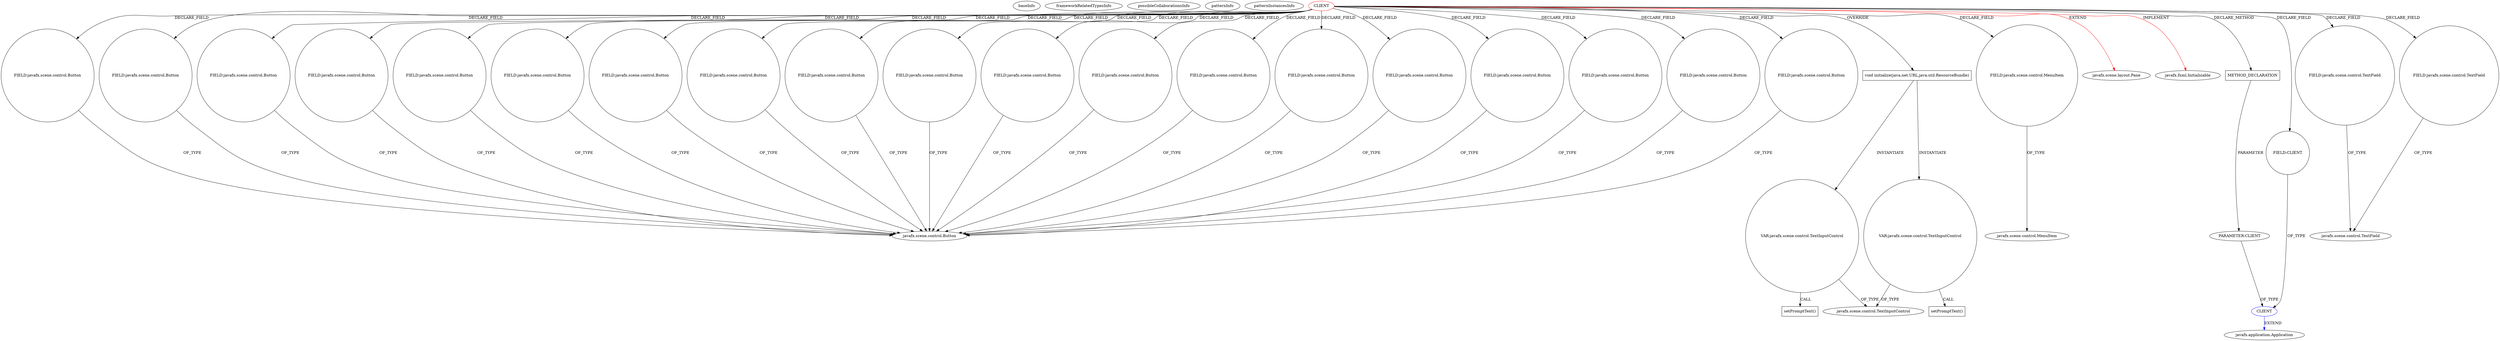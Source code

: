 digraph {
baseInfo[graphId=290,category="pattern",isAnonymous=false,possibleRelation=true]
frameworkRelatedTypesInfo[0="javafx.fxml.Initializable",1="javafx.scene.layout.Pane"]
possibleCollaborationsInfo[0="290~FIELD_TYPE_DECLARATION-PARAMETER_TYPE_DECLARATION-CLIENT_METHOD_DECLARATION-~javafx.fxml.Initializable javafx.scene.layout.Pane ~javafx.application.Application ~false~false"]
patternInfo[frequency=2.0,patternRootClient=0]
patternInstancesInfo[0="weltensturm-milca~/weltensturm-milca/milca-master/src/milca/GUI.java~GUI~4747",1="weltensturm-milca~/weltensturm-milca/milca-master/src/milca/GUIController.java~GUIController~4745"]
3[label="FIELD:CLIENT",vertexType="FIELD_DECLARATION",isFrameworkType=false,shape=circle]
0[label="CLIENT",vertexType="ROOT_CLIENT_CLASS_DECLARATION",isFrameworkType=false,color=red]
48[label="FIELD:javafx.scene.control.Button",vertexType="FIELD_DECLARATION",isFrameworkType=false,shape=circle]
22[label="FIELD:javafx.scene.control.Button",vertexType="FIELD_DECLARATION",isFrameworkType=false,shape=circle]
28[label="FIELD:javafx.scene.control.Button",vertexType="FIELD_DECLARATION",isFrameworkType=false,shape=circle]
44[label="FIELD:javafx.scene.control.Button",vertexType="FIELD_DECLARATION",isFrameworkType=false,shape=circle]
18[label="FIELD:javafx.scene.control.Button",vertexType="FIELD_DECLARATION",isFrameworkType=false,shape=circle]
30[label="FIELD:javafx.scene.control.Button",vertexType="FIELD_DECLARATION",isFrameworkType=false,shape=circle]
38[label="FIELD:javafx.scene.control.Button",vertexType="FIELD_DECLARATION",isFrameworkType=false,shape=circle]
24[label="FIELD:javafx.scene.control.Button",vertexType="FIELD_DECLARATION",isFrameworkType=false,shape=circle]
40[label="FIELD:javafx.scene.control.Button",vertexType="FIELD_DECLARATION",isFrameworkType=false,shape=circle]
46[label="FIELD:javafx.scene.control.Button",vertexType="FIELD_DECLARATION",isFrameworkType=false,shape=circle]
36[label="FIELD:javafx.scene.control.Button",vertexType="FIELD_DECLARATION",isFrameworkType=false,shape=circle]
20[label="FIELD:javafx.scene.control.Button",vertexType="FIELD_DECLARATION",isFrameworkType=false,shape=circle]
10[label="FIELD:javafx.scene.control.Button",vertexType="FIELD_DECLARATION",isFrameworkType=false,shape=circle]
14[label="FIELD:javafx.scene.control.Button",vertexType="FIELD_DECLARATION",isFrameworkType=false,shape=circle]
26[label="FIELD:javafx.scene.control.Button",vertexType="FIELD_DECLARATION",isFrameworkType=false,shape=circle]
6[label="FIELD:javafx.scene.control.Button",vertexType="FIELD_DECLARATION",isFrameworkType=false,shape=circle]
32[label="FIELD:javafx.scene.control.Button",vertexType="FIELD_DECLARATION",isFrameworkType=false,shape=circle]
52[label="FIELD:javafx.scene.control.Button",vertexType="FIELD_DECLARATION",isFrameworkType=false,shape=circle]
42[label="FIELD:javafx.scene.control.Button",vertexType="FIELD_DECLARATION",isFrameworkType=false,shape=circle]
64[label="FIELD:javafx.scene.control.MenuItem",vertexType="FIELD_DECLARATION",isFrameworkType=false,shape=circle]
1[label="javafx.scene.layout.Pane",vertexType="FRAMEWORK_CLASS_TYPE",isFrameworkType=false]
2[label="javafx.fxml.Initializable",vertexType="FRAMEWORK_INTERFACE_TYPE",isFrameworkType=false]
61[label="javafx.scene.control.MenuItem",vertexType="FRAMEWORK_CLASS_TYPE",isFrameworkType=false]
72[label="void initialize(java.net.URL,java.util.ResourceBundle)",vertexType="OVERRIDING_METHOD_DECLARATION",isFrameworkType=false,shape=box]
79[label="VAR:javafx.scene.control.TextInputControl",vertexType="VARIABLE_EXPRESION",isFrameworkType=false,shape=circle]
73[label="VAR:javafx.scene.control.TextInputControl",vertexType="VARIABLE_EXPRESION",isFrameworkType=false,shape=circle]
82[label="METHOD_DECLARATION",vertexType="CLIENT_METHOD_DECLARATION",isFrameworkType=false,shape=box]
83[label="PARAMETER:CLIENT",vertexType="PARAMETER_DECLARATION",isFrameworkType=false]
7[label="javafx.scene.control.Button",vertexType="FRAMEWORK_CLASS_TYPE",isFrameworkType=false]
75[label="javafx.scene.control.TextInputControl",vertexType="FRAMEWORK_CLASS_TYPE",isFrameworkType=false]
74[label="setPromptText()",vertexType="INSIDE_CALL",isFrameworkType=false,shape=box]
80[label="setPromptText()",vertexType="INSIDE_CALL",isFrameworkType=false,shape=box]
58[label="FIELD:javafx.scene.control.TextField",vertexType="FIELD_DECLARATION",isFrameworkType=false,shape=circle]
55[label="javafx.scene.control.TextField",vertexType="FRAMEWORK_CLASS_TYPE",isFrameworkType=false]
54[label="FIELD:javafx.scene.control.TextField",vertexType="FIELD_DECLARATION",isFrameworkType=false,shape=circle]
4[label="CLIENT",vertexType="REFERENCE_CLIENT_CLASS_DECLARATION",isFrameworkType=false,color=blue]
5[label="javafx.application.Application",vertexType="FRAMEWORK_CLASS_TYPE",isFrameworkType=false]
0->64[label="DECLARE_FIELD"]
48->7[label="OF_TYPE"]
0->14[label="DECLARE_FIELD"]
0->54[label="DECLARE_FIELD"]
22->7[label="OF_TYPE"]
58->55[label="OF_TYPE"]
79->75[label="OF_TYPE"]
0->22[label="DECLARE_FIELD"]
0->82[label="DECLARE_METHOD"]
83->4[label="OF_TYPE"]
0->42[label="DECLARE_FIELD"]
0->32[label="DECLARE_FIELD"]
38->7[label="OF_TYPE"]
20->7[label="OF_TYPE"]
52->7[label="OF_TYPE"]
72->79[label="INSTANTIATE"]
0->38[label="DECLARE_FIELD"]
0->72[label="OVERRIDE"]
46->7[label="OF_TYPE"]
6->7[label="OF_TYPE"]
0->18[label="DECLARE_FIELD"]
0->3[label="DECLARE_FIELD"]
32->7[label="OF_TYPE"]
14->7[label="OF_TYPE"]
72->73[label="INSTANTIATE"]
0->6[label="DECLARE_FIELD"]
64->61[label="OF_TYPE"]
4->5[label="EXTEND",color=blue]
42->7[label="OF_TYPE"]
79->80[label="CALL"]
0->40[label="DECLARE_FIELD"]
30->7[label="OF_TYPE"]
36->7[label="OF_TYPE"]
0->46[label="DECLARE_FIELD"]
0->58[label="DECLARE_FIELD"]
0->36[label="DECLARE_FIELD"]
0->44[label="DECLARE_FIELD"]
0->26[label="DECLARE_FIELD"]
54->55[label="OF_TYPE"]
0->10[label="DECLARE_FIELD"]
44->7[label="OF_TYPE"]
73->75[label="OF_TYPE"]
0->48[label="DECLARE_FIELD"]
0->28[label="DECLARE_FIELD"]
26->7[label="OF_TYPE"]
0->20[label="DECLARE_FIELD"]
0->30[label="DECLARE_FIELD"]
18->7[label="OF_TYPE"]
0->24[label="DECLARE_FIELD"]
0->52[label="DECLARE_FIELD"]
0->2[label="IMPLEMENT",color=red]
82->83[label="PARAMETER"]
0->1[label="EXTEND",color=red]
24->7[label="OF_TYPE"]
3->4[label="OF_TYPE"]
28->7[label="OF_TYPE"]
10->7[label="OF_TYPE"]
40->7[label="OF_TYPE"]
73->74[label="CALL"]
}
